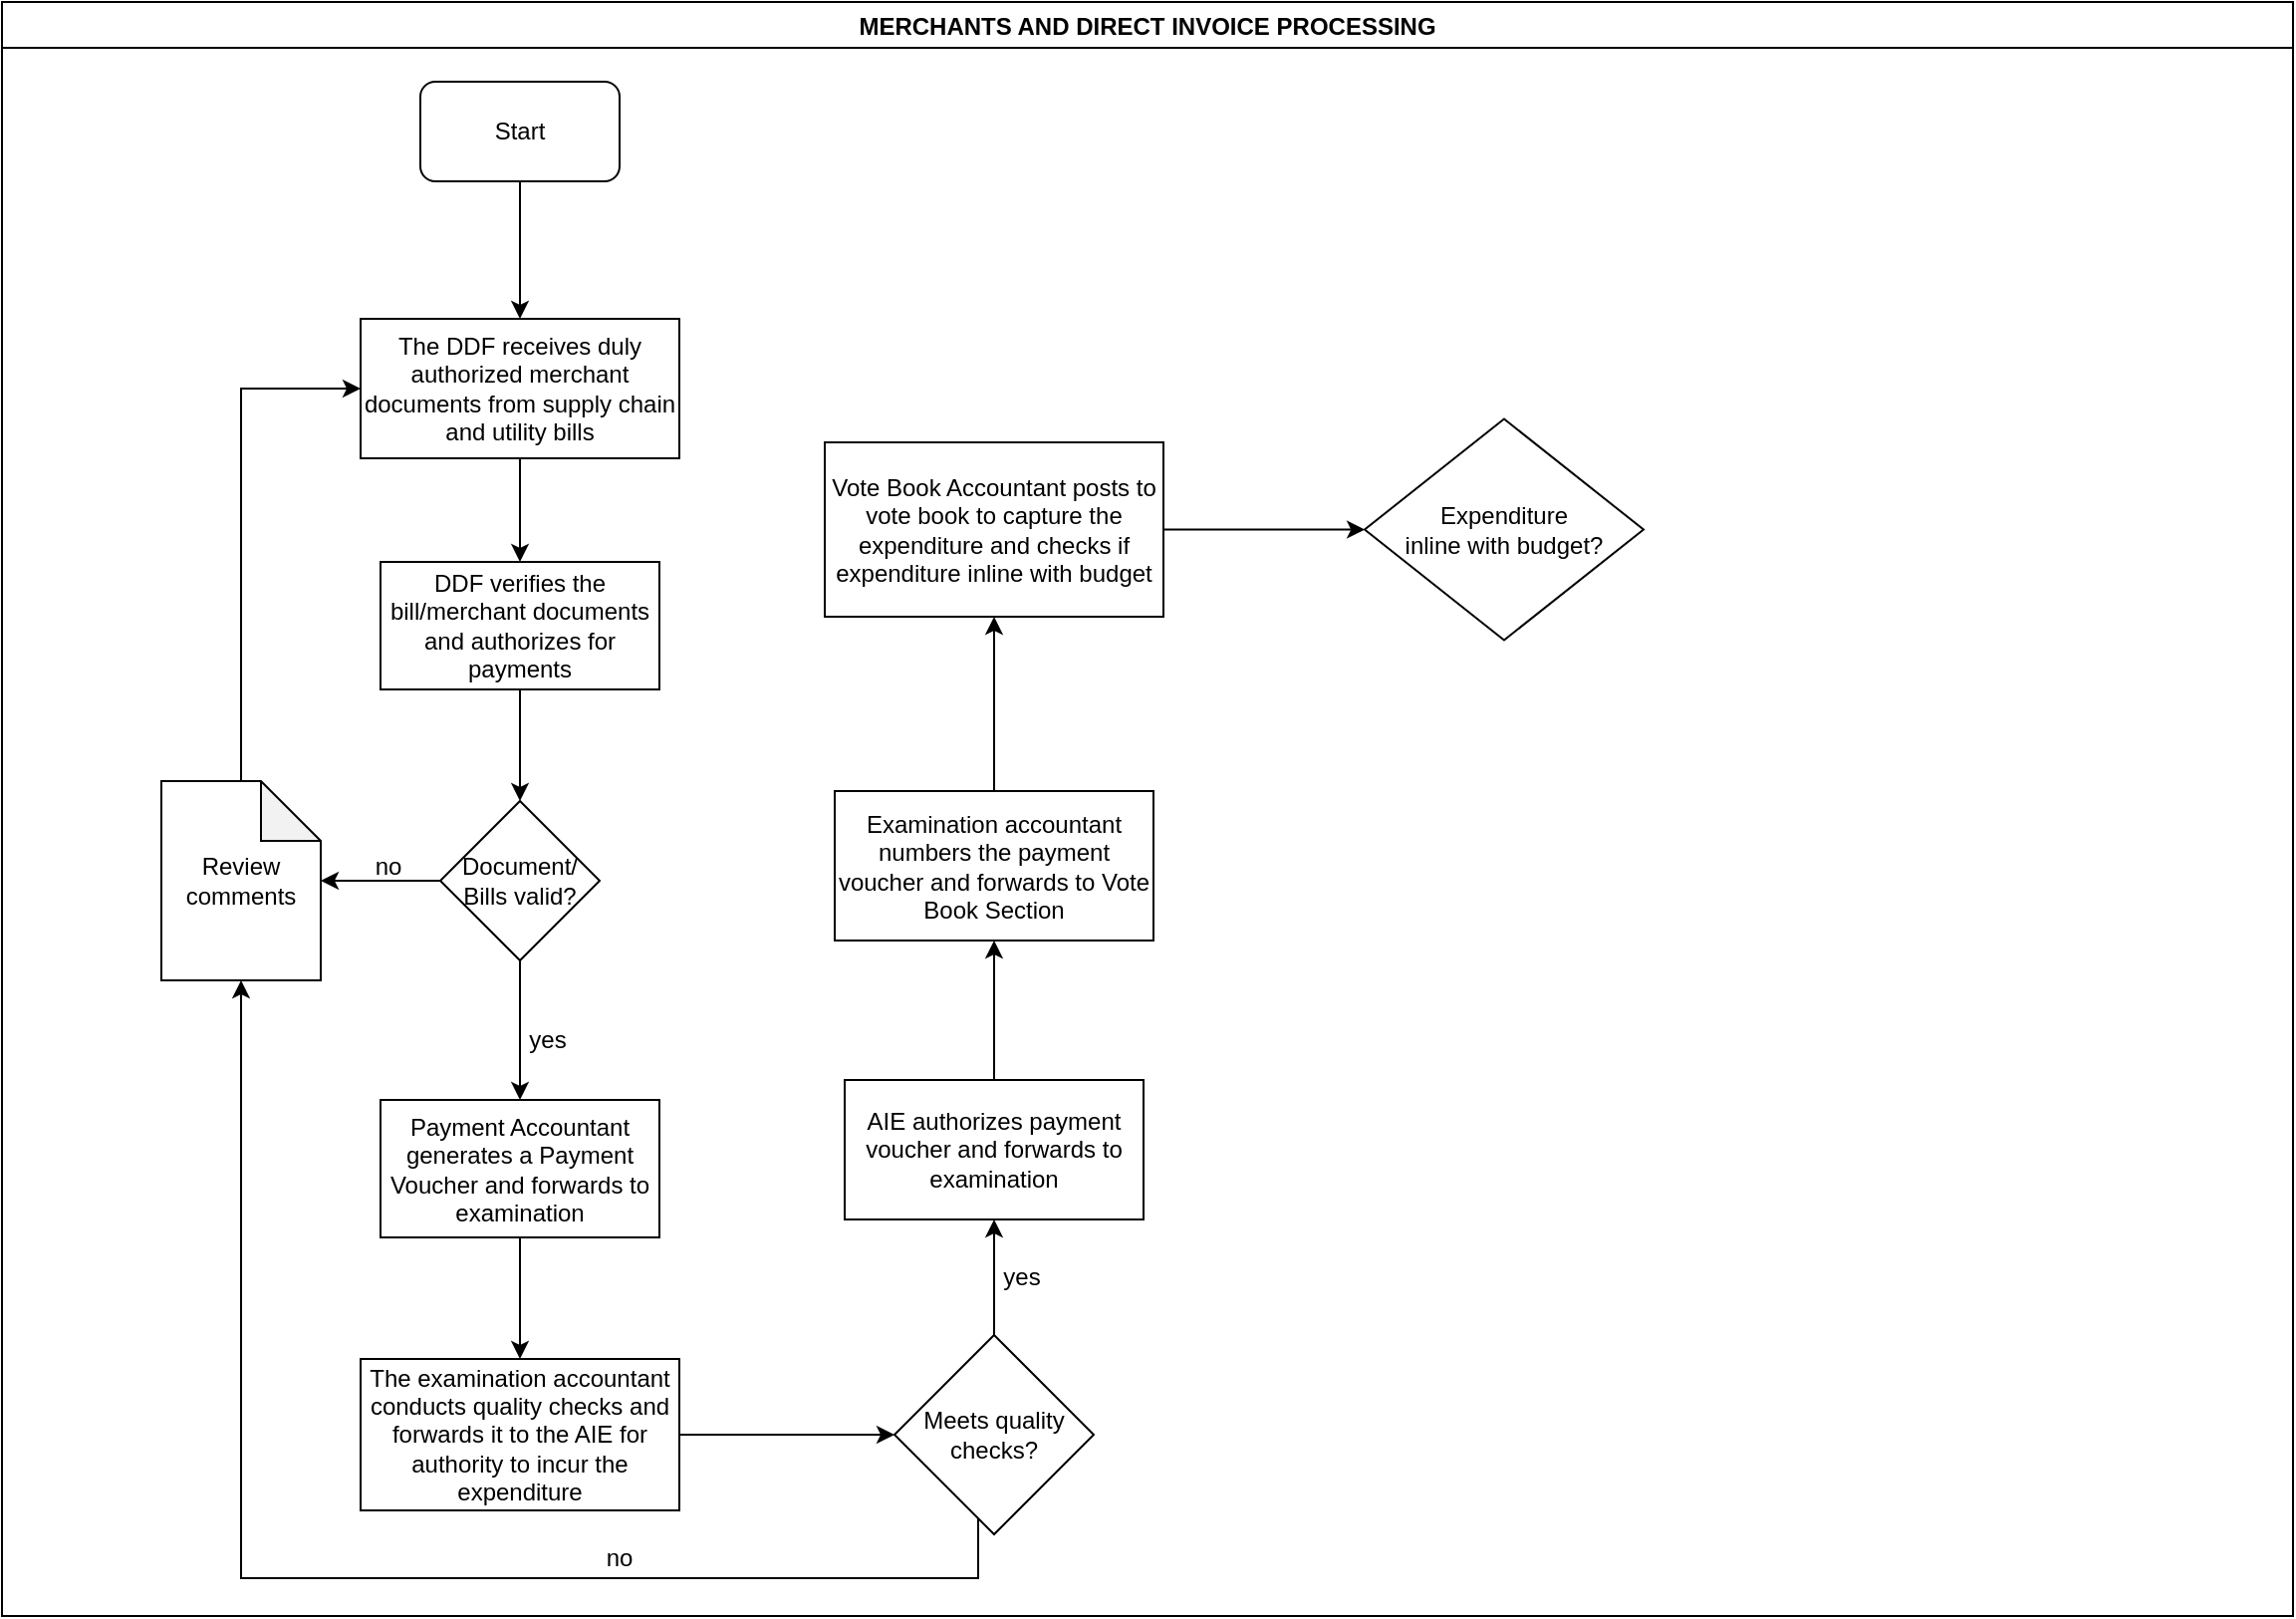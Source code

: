 <mxfile version="13.10.9" type="github">
  <diagram id="1mt4vwLYY_OGF_tediNy" name="Page-1">
    <mxGraphModel dx="1038" dy="547" grid="1" gridSize="10" guides="1" tooltips="1" connect="1" arrows="1" fold="1" page="1" pageScale="1" pageWidth="1169" pageHeight="827" math="0" shadow="0">
      <root>
        <mxCell id="0" />
        <mxCell id="1" parent="0" />
        <mxCell id="YcZZJkjSdOPoPSPX9Uab-5" value="MERCHANTS AND DIRECT INVOICE PROCESSING" style="swimlane;" vertex="1" parent="1">
          <mxGeometry x="10" y="9" width="1150" height="810" as="geometry" />
        </mxCell>
        <mxCell id="YcZZJkjSdOPoPSPX9Uab-6" value="Start" style="rounded=1;whiteSpace=wrap;html=1;" vertex="1" parent="YcZZJkjSdOPoPSPX9Uab-5">
          <mxGeometry x="210" y="40" width="100" height="50" as="geometry" />
        </mxCell>
        <mxCell id="YcZZJkjSdOPoPSPX9Uab-9" value="The DDF receives duly authorized merchant documents from supply chain and utility bills" style="rounded=0;whiteSpace=wrap;html=1;" vertex="1" parent="YcZZJkjSdOPoPSPX9Uab-5">
          <mxGeometry x="180" y="159" width="160" height="70" as="geometry" />
        </mxCell>
        <mxCell id="YcZZJkjSdOPoPSPX9Uab-8" value="" style="edgeStyle=orthogonalEdgeStyle;rounded=0;orthogonalLoop=1;jettySize=auto;html=1;entryX=0.5;entryY=0;entryDx=0;entryDy=0;" edge="1" parent="YcZZJkjSdOPoPSPX9Uab-5" source="YcZZJkjSdOPoPSPX9Uab-6" target="YcZZJkjSdOPoPSPX9Uab-9">
          <mxGeometry relative="1" as="geometry">
            <mxPoint x="260" y="165" as="targetPoint" />
          </mxGeometry>
        </mxCell>
        <mxCell id="YcZZJkjSdOPoPSPX9Uab-10" value="DDF verifies the bill/merchant documents and authorizes for payments" style="whiteSpace=wrap;html=1;rounded=0;" vertex="1" parent="YcZZJkjSdOPoPSPX9Uab-5">
          <mxGeometry x="190" y="281" width="140" height="64" as="geometry" />
        </mxCell>
        <mxCell id="YcZZJkjSdOPoPSPX9Uab-11" value="" style="edgeStyle=orthogonalEdgeStyle;rounded=0;orthogonalLoop=1;jettySize=auto;html=1;" edge="1" parent="YcZZJkjSdOPoPSPX9Uab-5" source="YcZZJkjSdOPoPSPX9Uab-9" target="YcZZJkjSdOPoPSPX9Uab-10">
          <mxGeometry relative="1" as="geometry" />
        </mxCell>
        <mxCell id="YcZZJkjSdOPoPSPX9Uab-16" value="Document/ Bills valid?" style="rhombus;whiteSpace=wrap;html=1;rounded=0;" vertex="1" parent="YcZZJkjSdOPoPSPX9Uab-5">
          <mxGeometry x="220" y="401" width="80" height="80" as="geometry" />
        </mxCell>
        <mxCell id="YcZZJkjSdOPoPSPX9Uab-17" value="" style="edgeStyle=orthogonalEdgeStyle;rounded=0;orthogonalLoop=1;jettySize=auto;html=1;" edge="1" parent="YcZZJkjSdOPoPSPX9Uab-5" source="YcZZJkjSdOPoPSPX9Uab-10" target="YcZZJkjSdOPoPSPX9Uab-16">
          <mxGeometry relative="1" as="geometry" />
        </mxCell>
        <mxCell id="YcZZJkjSdOPoPSPX9Uab-12" value="Payment Accountant generates a Payment Voucher and forwards to examination" style="whiteSpace=wrap;html=1;rounded=0;" vertex="1" parent="YcZZJkjSdOPoPSPX9Uab-5">
          <mxGeometry x="190" y="551" width="140" height="69" as="geometry" />
        </mxCell>
        <mxCell id="YcZZJkjSdOPoPSPX9Uab-14" value="The examination accountant conducts quality checks and forwards it to the AIE for authority to incur the expenditure" style="whiteSpace=wrap;html=1;rounded=0;" vertex="1" parent="YcZZJkjSdOPoPSPX9Uab-5">
          <mxGeometry x="180" y="681" width="160" height="76" as="geometry" />
        </mxCell>
        <mxCell id="YcZZJkjSdOPoPSPX9Uab-20" value="yes" style="text;html=1;strokeColor=none;fillColor=none;align=center;verticalAlign=middle;whiteSpace=wrap;rounded=0;" vertex="1" parent="YcZZJkjSdOPoPSPX9Uab-5">
          <mxGeometry x="254" y="511" width="40" height="20" as="geometry" />
        </mxCell>
        <mxCell id="YcZZJkjSdOPoPSPX9Uab-23" value="Review comments" style="shape=note;whiteSpace=wrap;html=1;backgroundOutline=1;darkOpacity=0.05;" vertex="1" parent="YcZZJkjSdOPoPSPX9Uab-5">
          <mxGeometry x="80" y="391" width="80" height="100" as="geometry" />
        </mxCell>
        <mxCell id="YcZZJkjSdOPoPSPX9Uab-24" value="no" style="text;html=1;strokeColor=none;fillColor=none;align=center;verticalAlign=middle;whiteSpace=wrap;rounded=0;" vertex="1" parent="YcZZJkjSdOPoPSPX9Uab-5">
          <mxGeometry x="174" y="424" width="40" height="20" as="geometry" />
        </mxCell>
        <mxCell id="YcZZJkjSdOPoPSPX9Uab-26" value="" style="edgeStyle=orthogonalEdgeStyle;rounded=0;orthogonalLoop=1;jettySize=auto;html=1;entryX=0;entryY=0.5;entryDx=0;entryDy=0;" edge="1" parent="YcZZJkjSdOPoPSPX9Uab-5" source="YcZZJkjSdOPoPSPX9Uab-23" target="YcZZJkjSdOPoPSPX9Uab-9">
          <mxGeometry relative="1" as="geometry">
            <mxPoint x="120" y="291" as="targetPoint" />
            <Array as="points">
              <mxPoint x="120" y="194" />
            </Array>
          </mxGeometry>
        </mxCell>
        <mxCell id="YcZZJkjSdOPoPSPX9Uab-28" value="" style="edgeStyle=orthogonalEdgeStyle;rounded=0;orthogonalLoop=1;jettySize=auto;html=1;entryX=0.5;entryY=0;entryDx=0;entryDy=0;" edge="1" parent="YcZZJkjSdOPoPSPX9Uab-5" source="YcZZJkjSdOPoPSPX9Uab-12" target="YcZZJkjSdOPoPSPX9Uab-14">
          <mxGeometry relative="1" as="geometry">
            <mxPoint x="260" y="671" as="targetPoint" />
          </mxGeometry>
        </mxCell>
        <mxCell id="YcZZJkjSdOPoPSPX9Uab-32" value="" style="edgeStyle=orthogonalEdgeStyle;rounded=0;orthogonalLoop=1;jettySize=auto;html=1;entryX=0.5;entryY=1;entryDx=0;entryDy=0;entryPerimeter=0;" edge="1" parent="YcZZJkjSdOPoPSPX9Uab-5" source="YcZZJkjSdOPoPSPX9Uab-29" target="YcZZJkjSdOPoPSPX9Uab-23">
          <mxGeometry relative="1" as="geometry">
            <mxPoint x="490" y="869" as="targetPoint" />
            <Array as="points">
              <mxPoint x="490" y="791" />
              <mxPoint x="120" y="791" />
            </Array>
          </mxGeometry>
        </mxCell>
        <mxCell id="YcZZJkjSdOPoPSPX9Uab-29" value="Meets quality checks?" style="rhombus;whiteSpace=wrap;html=1;rounded=0;" vertex="1" parent="YcZZJkjSdOPoPSPX9Uab-5">
          <mxGeometry x="448" y="669" width="100" height="100" as="geometry" />
        </mxCell>
        <mxCell id="YcZZJkjSdOPoPSPX9Uab-30" value="" style="edgeStyle=orthogonalEdgeStyle;rounded=0;orthogonalLoop=1;jettySize=auto;html=1;" edge="1" parent="YcZZJkjSdOPoPSPX9Uab-5" source="YcZZJkjSdOPoPSPX9Uab-14" target="YcZZJkjSdOPoPSPX9Uab-29">
          <mxGeometry relative="1" as="geometry" />
        </mxCell>
        <mxCell id="YcZZJkjSdOPoPSPX9Uab-33" value="no" style="text;html=1;strokeColor=none;fillColor=none;align=center;verticalAlign=middle;whiteSpace=wrap;rounded=0;" vertex="1" parent="YcZZJkjSdOPoPSPX9Uab-5">
          <mxGeometry x="290" y="771" width="40" height="20" as="geometry" />
        </mxCell>
        <mxCell id="YcZZJkjSdOPoPSPX9Uab-43" value="&lt;div&gt;Expenditure &lt;br&gt;&lt;/div&gt;&lt;div&gt;inline with budget?&lt;/div&gt;" style="rhombus;whiteSpace=wrap;html=1;rounded=0;" vertex="1" parent="YcZZJkjSdOPoPSPX9Uab-5">
          <mxGeometry x="684" y="209.25" width="140" height="111" as="geometry" />
        </mxCell>
        <mxCell id="YcZZJkjSdOPoPSPX9Uab-19" value="" style="edgeStyle=orthogonalEdgeStyle;rounded=0;orthogonalLoop=1;jettySize=auto;html=1;" edge="1" parent="1" source="YcZZJkjSdOPoPSPX9Uab-16">
          <mxGeometry relative="1" as="geometry">
            <mxPoint x="270" y="560" as="targetPoint" />
          </mxGeometry>
        </mxCell>
        <mxCell id="YcZZJkjSdOPoPSPX9Uab-22" value="" style="edgeStyle=orthogonalEdgeStyle;rounded=0;orthogonalLoop=1;jettySize=auto;html=1;" edge="1" parent="1" source="YcZZJkjSdOPoPSPX9Uab-16">
          <mxGeometry relative="1" as="geometry">
            <mxPoint x="170" y="450" as="targetPoint" />
          </mxGeometry>
        </mxCell>
        <mxCell id="YcZZJkjSdOPoPSPX9Uab-37" value="" style="edgeStyle=orthogonalEdgeStyle;rounded=0;orthogonalLoop=1;jettySize=auto;html=1;" edge="1" parent="1" source="YcZZJkjSdOPoPSPX9Uab-34" target="YcZZJkjSdOPoPSPX9Uab-36">
          <mxGeometry relative="1" as="geometry" />
        </mxCell>
        <mxCell id="YcZZJkjSdOPoPSPX9Uab-34" value="AIE authorizes payment voucher and forwards to examination" style="whiteSpace=wrap;html=1;rounded=0;" vertex="1" parent="1">
          <mxGeometry x="433" y="550" width="150" height="70" as="geometry" />
        </mxCell>
        <mxCell id="YcZZJkjSdOPoPSPX9Uab-35" value="" style="edgeStyle=orthogonalEdgeStyle;rounded=0;orthogonalLoop=1;jettySize=auto;html=1;" edge="1" parent="1" source="YcZZJkjSdOPoPSPX9Uab-29" target="YcZZJkjSdOPoPSPX9Uab-34">
          <mxGeometry relative="1" as="geometry" />
        </mxCell>
        <mxCell id="YcZZJkjSdOPoPSPX9Uab-40" value="" style="edgeStyle=orthogonalEdgeStyle;rounded=0;orthogonalLoop=1;jettySize=auto;html=1;" edge="1" parent="1" source="YcZZJkjSdOPoPSPX9Uab-36" target="YcZZJkjSdOPoPSPX9Uab-39">
          <mxGeometry relative="1" as="geometry" />
        </mxCell>
        <mxCell id="YcZZJkjSdOPoPSPX9Uab-36" value="Examination accountant numbers the payment voucher and forwards to Vote Book Section" style="whiteSpace=wrap;html=1;rounded=0;" vertex="1" parent="1">
          <mxGeometry x="428" y="405" width="160" height="75" as="geometry" />
        </mxCell>
        <mxCell id="YcZZJkjSdOPoPSPX9Uab-38" value="yes" style="text;html=1;strokeColor=none;fillColor=none;align=center;verticalAlign=middle;whiteSpace=wrap;rounded=0;" vertex="1" parent="1">
          <mxGeometry x="502" y="639" width="40" height="20" as="geometry" />
        </mxCell>
        <mxCell id="YcZZJkjSdOPoPSPX9Uab-44" value="" style="edgeStyle=orthogonalEdgeStyle;rounded=0;orthogonalLoop=1;jettySize=auto;html=1;" edge="1" parent="1" source="YcZZJkjSdOPoPSPX9Uab-39" target="YcZZJkjSdOPoPSPX9Uab-43">
          <mxGeometry relative="1" as="geometry" />
        </mxCell>
        <mxCell id="YcZZJkjSdOPoPSPX9Uab-39" value="Vote Book Accountant posts to vote book to capture the expenditure and checks if expenditure inline with budget" style="whiteSpace=wrap;html=1;rounded=0;" vertex="1" parent="1">
          <mxGeometry x="423" y="230" width="170" height="87.5" as="geometry" />
        </mxCell>
      </root>
    </mxGraphModel>
  </diagram>
</mxfile>
